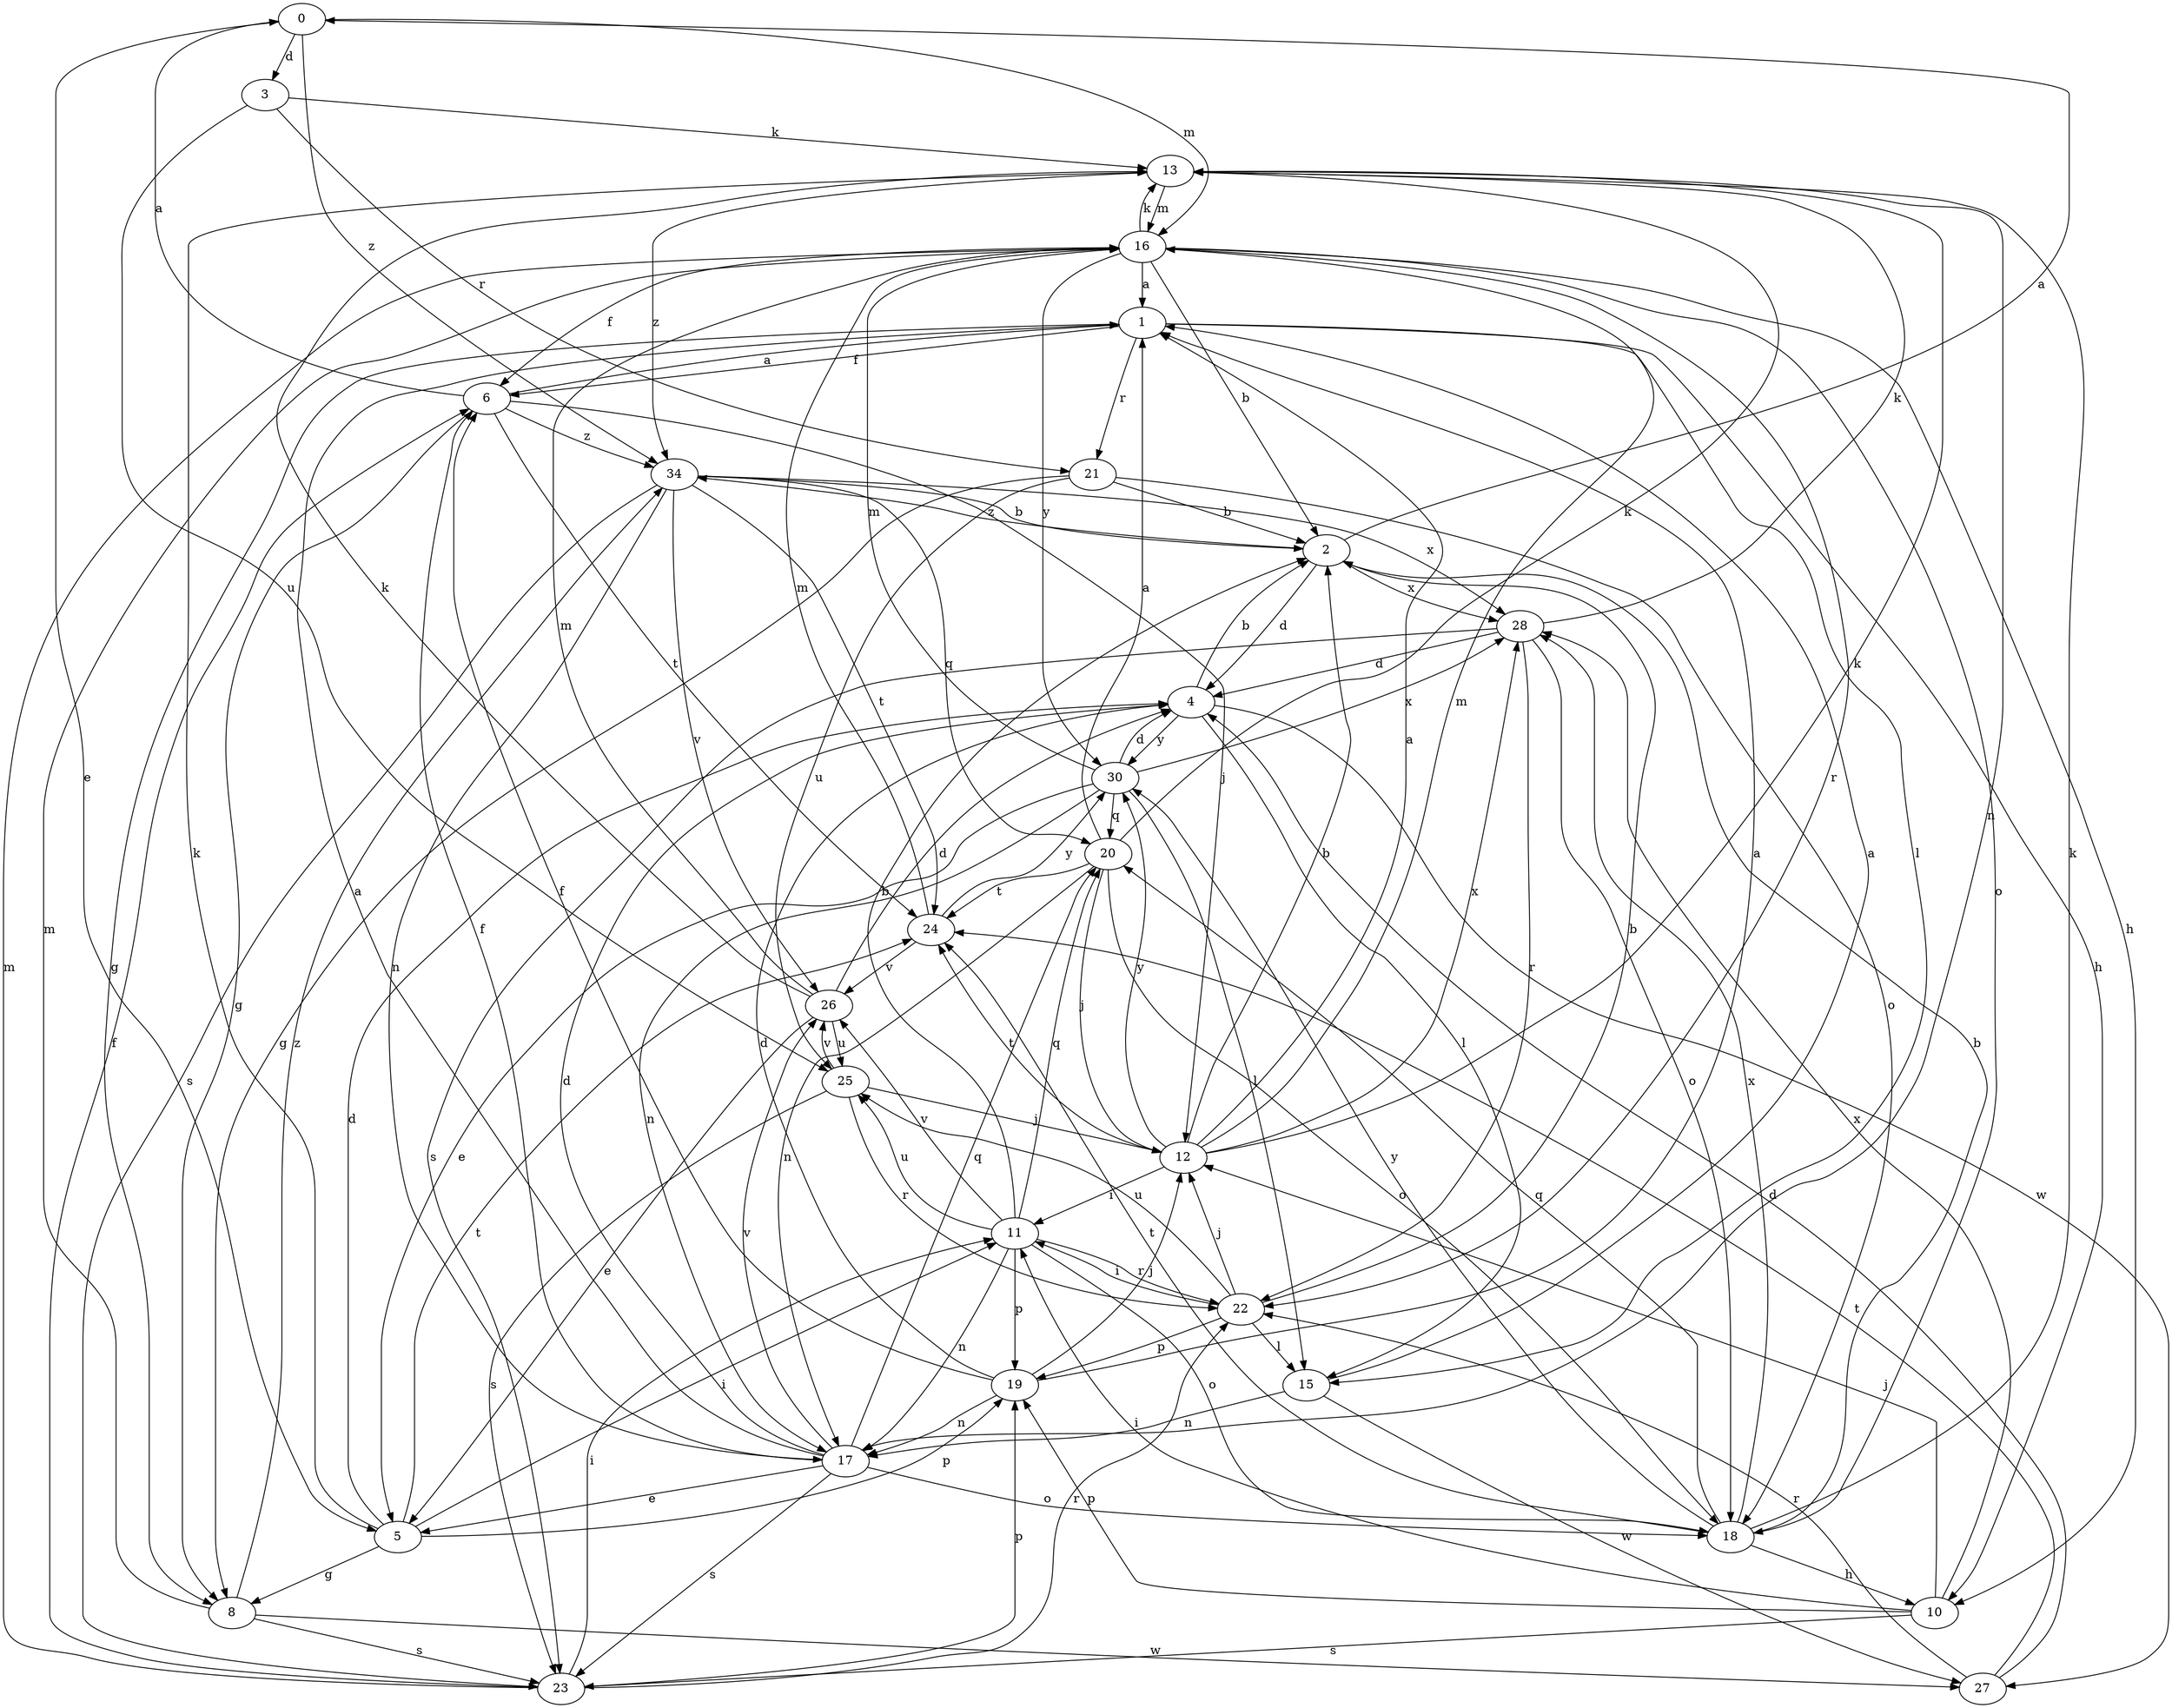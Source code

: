 strict digraph  {
0;
1;
2;
3;
4;
5;
6;
8;
10;
11;
12;
13;
15;
16;
17;
18;
19;
20;
21;
22;
23;
24;
25;
26;
27;
28;
30;
34;
0 -> 3  [label=d];
0 -> 5  [label=e];
0 -> 16  [label=m];
0 -> 34  [label=z];
1 -> 6  [label=f];
1 -> 8  [label=g];
1 -> 10  [label=h];
1 -> 15  [label=l];
1 -> 21  [label=r];
2 -> 0  [label=a];
2 -> 4  [label=d];
2 -> 28  [label=x];
2 -> 34  [label=z];
3 -> 13  [label=k];
3 -> 21  [label=r];
3 -> 25  [label=u];
4 -> 2  [label=b];
4 -> 15  [label=l];
4 -> 27  [label=w];
4 -> 30  [label=y];
5 -> 4  [label=d];
5 -> 8  [label=g];
5 -> 11  [label=i];
5 -> 13  [label=k];
5 -> 19  [label=p];
5 -> 24  [label=t];
6 -> 0  [label=a];
6 -> 1  [label=a];
6 -> 8  [label=g];
6 -> 12  [label=j];
6 -> 24  [label=t];
6 -> 34  [label=z];
8 -> 16  [label=m];
8 -> 23  [label=s];
8 -> 27  [label=w];
8 -> 34  [label=z];
10 -> 11  [label=i];
10 -> 12  [label=j];
10 -> 19  [label=p];
10 -> 23  [label=s];
10 -> 28  [label=x];
11 -> 2  [label=b];
11 -> 17  [label=n];
11 -> 18  [label=o];
11 -> 19  [label=p];
11 -> 20  [label=q];
11 -> 22  [label=r];
11 -> 25  [label=u];
11 -> 26  [label=v];
12 -> 1  [label=a];
12 -> 2  [label=b];
12 -> 11  [label=i];
12 -> 13  [label=k];
12 -> 16  [label=m];
12 -> 24  [label=t];
12 -> 28  [label=x];
12 -> 30  [label=y];
13 -> 16  [label=m];
13 -> 17  [label=n];
13 -> 34  [label=z];
15 -> 1  [label=a];
15 -> 17  [label=n];
15 -> 27  [label=w];
16 -> 1  [label=a];
16 -> 2  [label=b];
16 -> 6  [label=f];
16 -> 10  [label=h];
16 -> 13  [label=k];
16 -> 18  [label=o];
16 -> 22  [label=r];
16 -> 30  [label=y];
17 -> 1  [label=a];
17 -> 4  [label=d];
17 -> 5  [label=e];
17 -> 6  [label=f];
17 -> 18  [label=o];
17 -> 20  [label=q];
17 -> 23  [label=s];
17 -> 26  [label=v];
18 -> 2  [label=b];
18 -> 10  [label=h];
18 -> 13  [label=k];
18 -> 20  [label=q];
18 -> 24  [label=t];
18 -> 28  [label=x];
18 -> 30  [label=y];
19 -> 1  [label=a];
19 -> 4  [label=d];
19 -> 6  [label=f];
19 -> 12  [label=j];
19 -> 17  [label=n];
20 -> 1  [label=a];
20 -> 12  [label=j];
20 -> 13  [label=k];
20 -> 17  [label=n];
20 -> 18  [label=o];
20 -> 24  [label=t];
21 -> 2  [label=b];
21 -> 8  [label=g];
21 -> 18  [label=o];
21 -> 25  [label=u];
22 -> 2  [label=b];
22 -> 11  [label=i];
22 -> 12  [label=j];
22 -> 15  [label=l];
22 -> 19  [label=p];
22 -> 25  [label=u];
23 -> 6  [label=f];
23 -> 11  [label=i];
23 -> 16  [label=m];
23 -> 19  [label=p];
23 -> 22  [label=r];
24 -> 16  [label=m];
24 -> 26  [label=v];
24 -> 30  [label=y];
25 -> 12  [label=j];
25 -> 22  [label=r];
25 -> 23  [label=s];
25 -> 26  [label=v];
26 -> 4  [label=d];
26 -> 5  [label=e];
26 -> 13  [label=k];
26 -> 16  [label=m];
26 -> 25  [label=u];
27 -> 4  [label=d];
27 -> 22  [label=r];
27 -> 24  [label=t];
28 -> 4  [label=d];
28 -> 13  [label=k];
28 -> 18  [label=o];
28 -> 22  [label=r];
28 -> 23  [label=s];
30 -> 4  [label=d];
30 -> 5  [label=e];
30 -> 15  [label=l];
30 -> 16  [label=m];
30 -> 17  [label=n];
30 -> 20  [label=q];
30 -> 28  [label=x];
34 -> 2  [label=b];
34 -> 17  [label=n];
34 -> 20  [label=q];
34 -> 23  [label=s];
34 -> 24  [label=t];
34 -> 26  [label=v];
34 -> 28  [label=x];
}
